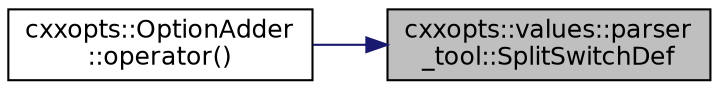digraph "cxxopts::values::parser_tool::SplitSwitchDef"
{
 // INTERACTIVE_SVG=YES
 // LATEX_PDF_SIZE
  edge [fontname="Helvetica",fontsize="12",labelfontname="Helvetica",labelfontsize="12"];
  node [fontname="Helvetica",fontsize="12",shape=record];
  rankdir="RL";
  Node1 [label="cxxopts::values::parser\l_tool::SplitSwitchDef",height=0.2,width=0.4,color="black", fillcolor="grey75", style="filled", fontcolor="black",tooltip=" "];
  Node1 -> Node2 [dir="back",color="midnightblue",fontsize="12",style="solid",fontname="Helvetica"];
  Node2 [label="cxxopts::OptionAdder\l::operator()",height=0.2,width=0.4,color="black", fillcolor="white", style="filled",URL="$a01054.html#a4feb747760c5fbaa807a4c8e1c335ac5",tooltip=" "];
}
